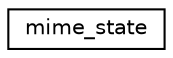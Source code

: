 digraph "Graphical Class Hierarchy"
{
  edge [fontname="Helvetica",fontsize="10",labelfontname="Helvetica",labelfontsize="10"];
  node [fontname="Helvetica",fontsize="10",shape=record];
  rankdir="LR";
  Node0 [label="mime_state",height=0.2,width=0.4,color="black", fillcolor="white", style="filled",URL="$structmime__state.html"];
}
